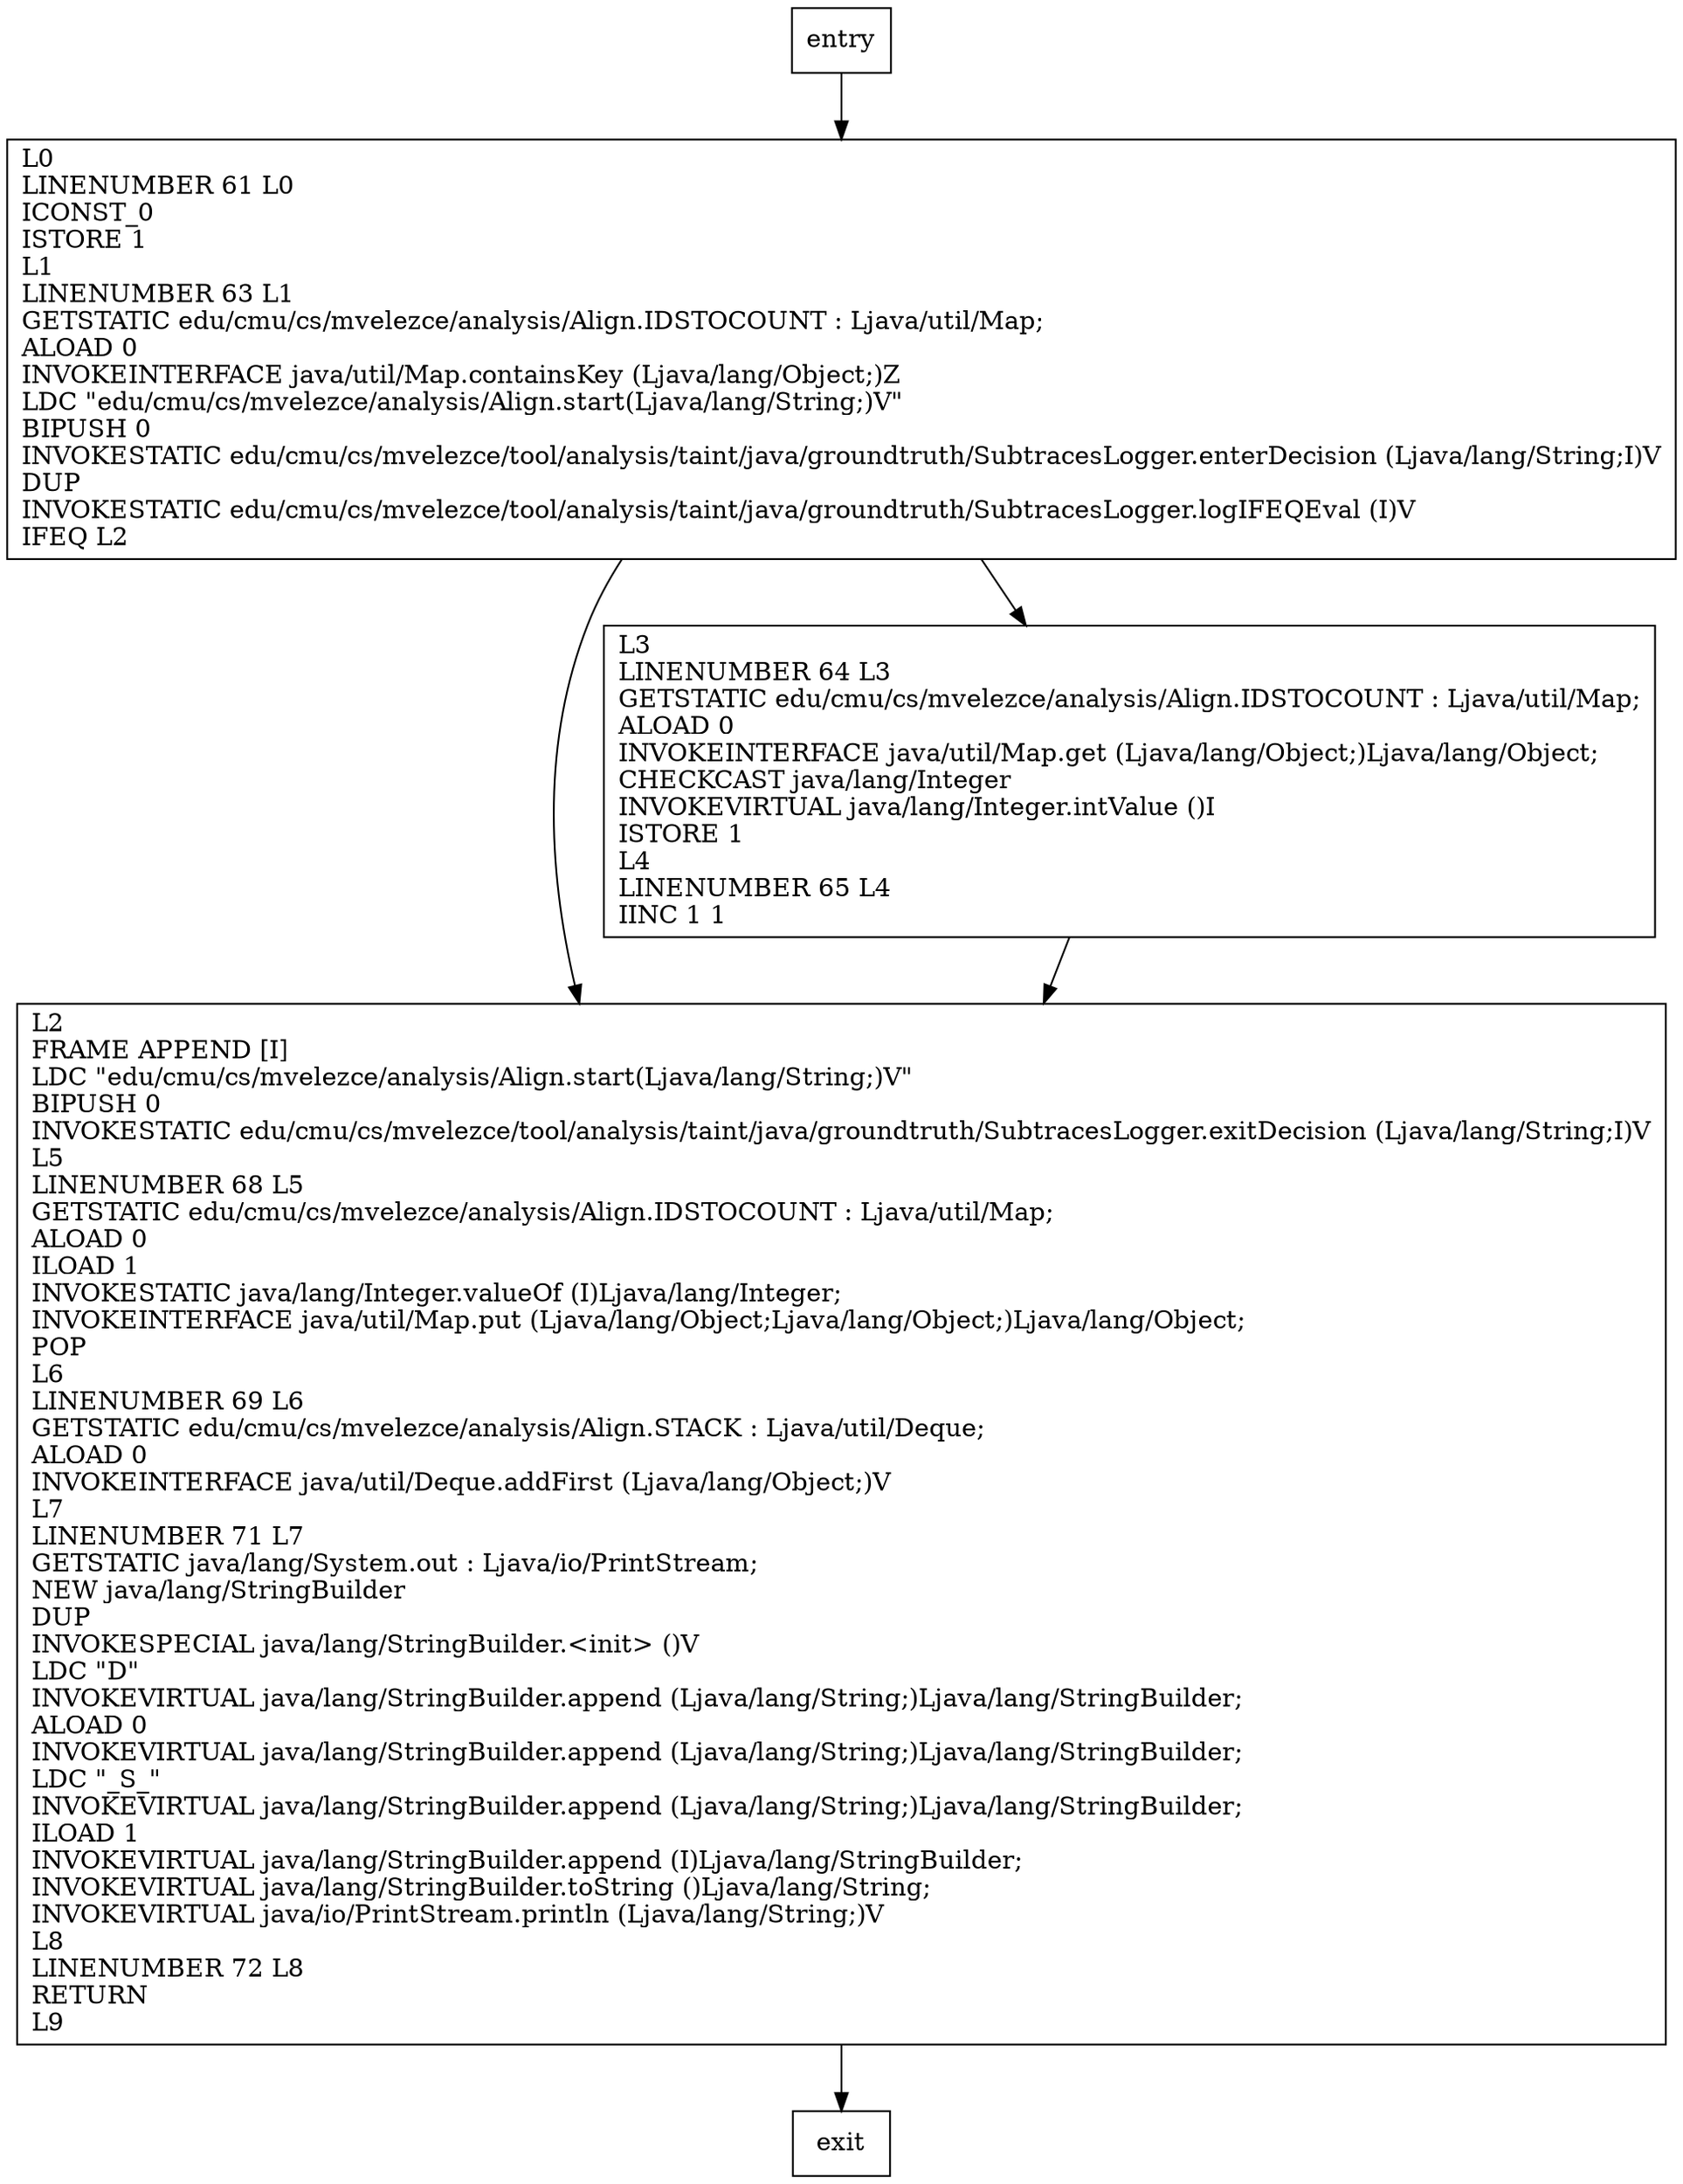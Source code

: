 digraph start {
node [shape=record];
1281454403 [label="L2\lFRAME APPEND [I]\lLDC \"edu/cmu/cs/mvelezce/analysis/Align.start(Ljava/lang/String;)V\"\lBIPUSH 0\lINVOKESTATIC edu/cmu/cs/mvelezce/tool/analysis/taint/java/groundtruth/SubtracesLogger.exitDecision (Ljava/lang/String;I)V\lL5\lLINENUMBER 68 L5\lGETSTATIC edu/cmu/cs/mvelezce/analysis/Align.IDSTOCOUNT : Ljava/util/Map;\lALOAD 0\lILOAD 1\lINVOKESTATIC java/lang/Integer.valueOf (I)Ljava/lang/Integer;\lINVOKEINTERFACE java/util/Map.put (Ljava/lang/Object;Ljava/lang/Object;)Ljava/lang/Object;\lPOP\lL6\lLINENUMBER 69 L6\lGETSTATIC edu/cmu/cs/mvelezce/analysis/Align.STACK : Ljava/util/Deque;\lALOAD 0\lINVOKEINTERFACE java/util/Deque.addFirst (Ljava/lang/Object;)V\lL7\lLINENUMBER 71 L7\lGETSTATIC java/lang/System.out : Ljava/io/PrintStream;\lNEW java/lang/StringBuilder\lDUP\lINVOKESPECIAL java/lang/StringBuilder.\<init\> ()V\lLDC \"D\"\lINVOKEVIRTUAL java/lang/StringBuilder.append (Ljava/lang/String;)Ljava/lang/StringBuilder;\lALOAD 0\lINVOKEVIRTUAL java/lang/StringBuilder.append (Ljava/lang/String;)Ljava/lang/StringBuilder;\lLDC \"_S_\"\lINVOKEVIRTUAL java/lang/StringBuilder.append (Ljava/lang/String;)Ljava/lang/StringBuilder;\lILOAD 1\lINVOKEVIRTUAL java/lang/StringBuilder.append (I)Ljava/lang/StringBuilder;\lINVOKEVIRTUAL java/lang/StringBuilder.toString ()Ljava/lang/String;\lINVOKEVIRTUAL java/io/PrintStream.println (Ljava/lang/String;)V\lL8\lLINENUMBER 72 L8\lRETURN\lL9\l"];
1728999331 [label="L0\lLINENUMBER 61 L0\lICONST_0\lISTORE 1\lL1\lLINENUMBER 63 L1\lGETSTATIC edu/cmu/cs/mvelezce/analysis/Align.IDSTOCOUNT : Ljava/util/Map;\lALOAD 0\lINVOKEINTERFACE java/util/Map.containsKey (Ljava/lang/Object;)Z\lLDC \"edu/cmu/cs/mvelezce/analysis/Align.start(Ljava/lang/String;)V\"\lBIPUSH 0\lINVOKESTATIC edu/cmu/cs/mvelezce/tool/analysis/taint/java/groundtruth/SubtracesLogger.enterDecision (Ljava/lang/String;I)V\lDUP\lINVOKESTATIC edu/cmu/cs/mvelezce/tool/analysis/taint/java/groundtruth/SubtracesLogger.logIFEQEval (I)V\lIFEQ L2\l"];
1442553426 [label="L3\lLINENUMBER 64 L3\lGETSTATIC edu/cmu/cs/mvelezce/analysis/Align.IDSTOCOUNT : Ljava/util/Map;\lALOAD 0\lINVOKEINTERFACE java/util/Map.get (Ljava/lang/Object;)Ljava/lang/Object;\lCHECKCAST java/lang/Integer\lINVOKEVIRTUAL java/lang/Integer.intValue ()I\lISTORE 1\lL4\lLINENUMBER 65 L4\lIINC 1 1\l"];
entry;
exit;
1281454403 -> exit;
entry -> 1728999331;
1728999331 -> 1281454403;
1728999331 -> 1442553426;
1442553426 -> 1281454403;
}
